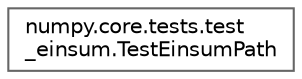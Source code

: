 digraph "Graphical Class Hierarchy"
{
 // LATEX_PDF_SIZE
  bgcolor="transparent";
  edge [fontname=Helvetica,fontsize=10,labelfontname=Helvetica,labelfontsize=10];
  node [fontname=Helvetica,fontsize=10,shape=box,height=0.2,width=0.4];
  rankdir="LR";
  Node0 [id="Node000000",label="numpy.core.tests.test\l_einsum.TestEinsumPath",height=0.2,width=0.4,color="grey40", fillcolor="white", style="filled",URL="$da/dcd/classnumpy_1_1core_1_1tests_1_1test__einsum_1_1TestEinsumPath.html",tooltip=" "];
}
